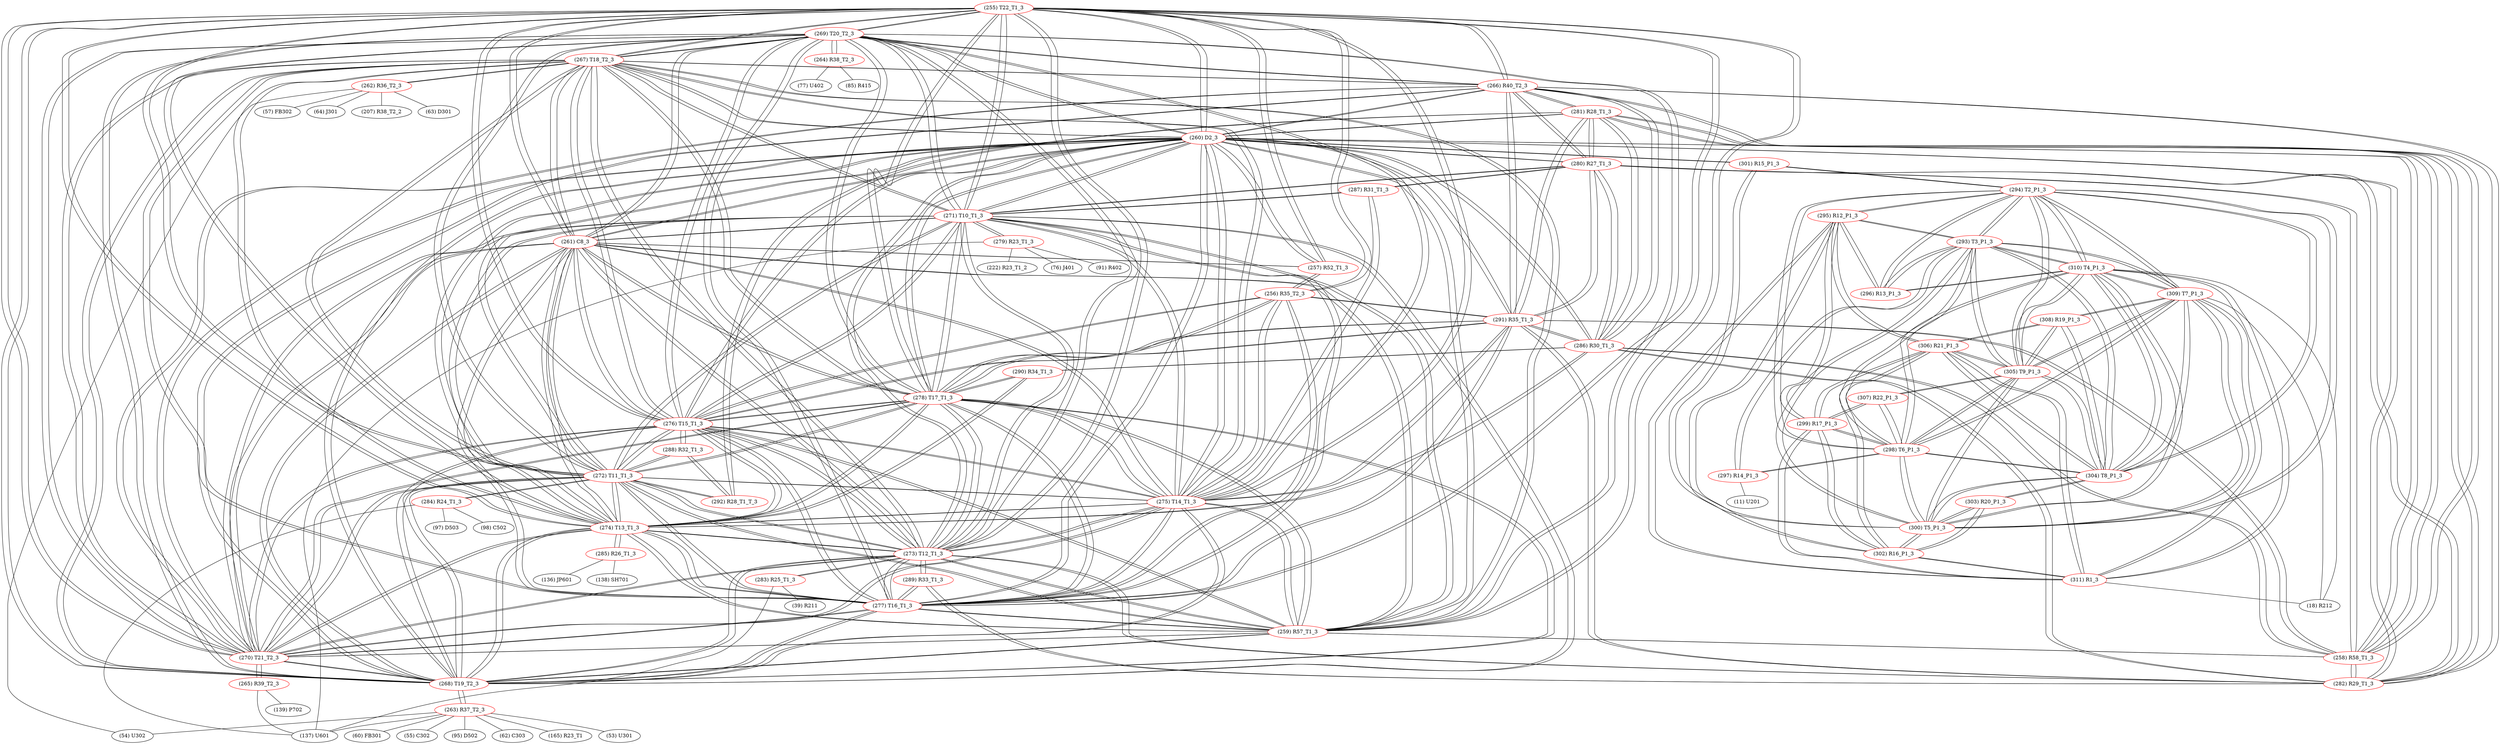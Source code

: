 graph {
	255 [label="(255) T22_T1_3" color=red]
	269 [label="(269) T20_T2_3"]
	267 [label="(267) T18_T2_3"]
	268 [label="(268) T19_T2_3"]
	270 [label="(270) T21_T2_3"]
	259 [label="(259) R57_T1_3"]
	260 [label="(260) D2_3"]
	272 [label="(272) T11_T1_3"]
	277 [label="(277) T16_T1_3"]
	278 [label="(278) T17_T1_3"]
	271 [label="(271) T10_T1_3"]
	273 [label="(273) T12_T1_3"]
	274 [label="(274) T13_T1_3"]
	275 [label="(275) T14_T1_3"]
	276 [label="(276) T15_T1_3"]
	261 [label="(261) C8_3"]
	266 [label="(266) R40_T2_3"]
	257 [label="(257) R52_T1_3"]
	256 [label="(256) R35_T2_3"]
	256 [label="(256) R35_T2_3" color=red]
	277 [label="(277) T16_T1_3"]
	276 [label="(276) T15_T1_3"]
	291 [label="(291) R35_T1_3"]
	275 [label="(275) T14_T1_3"]
	278 [label="(278) T17_T1_3"]
	257 [label="(257) R52_T1_3"]
	255 [label="(255) T22_T1_3"]
	257 [label="(257) R52_T1_3" color=red]
	260 [label="(260) D2_3"]
	261 [label="(261) C8_3"]
	256 [label="(256) R35_T2_3"]
	255 [label="(255) T22_T1_3"]
	258 [label="(258) R58_T1_3" color=red]
	259 [label="(259) R57_T1_3"]
	260 [label="(260) D2_3"]
	282 [label="(282) R29_T1_3"]
	291 [label="(291) R35_T1_3"]
	266 [label="(266) R40_T2_3"]
	286 [label="(286) R30_T1_3"]
	280 [label="(280) R27_T1_3"]
	281 [label="(281) R28_T1_3"]
	259 [label="(259) R57_T1_3" color=red]
	269 [label="(269) T20_T2_3"]
	267 [label="(267) T18_T2_3"]
	268 [label="(268) T19_T2_3"]
	270 [label="(270) T21_T2_3"]
	255 [label="(255) T22_T1_3"]
	260 [label="(260) D2_3"]
	272 [label="(272) T11_T1_3"]
	277 [label="(277) T16_T1_3"]
	278 [label="(278) T17_T1_3"]
	271 [label="(271) T10_T1_3"]
	273 [label="(273) T12_T1_3"]
	274 [label="(274) T13_T1_3"]
	275 [label="(275) T14_T1_3"]
	276 [label="(276) T15_T1_3"]
	261 [label="(261) C8_3"]
	258 [label="(258) R58_T1_3"]
	260 [label="(260) D2_3" color=red]
	269 [label="(269) T20_T2_3"]
	267 [label="(267) T18_T2_3"]
	268 [label="(268) T19_T2_3"]
	270 [label="(270) T21_T2_3"]
	259 [label="(259) R57_T1_3"]
	255 [label="(255) T22_T1_3"]
	272 [label="(272) T11_T1_3"]
	277 [label="(277) T16_T1_3"]
	278 [label="(278) T17_T1_3"]
	271 [label="(271) T10_T1_3"]
	273 [label="(273) T12_T1_3"]
	274 [label="(274) T13_T1_3"]
	275 [label="(275) T14_T1_3"]
	276 [label="(276) T15_T1_3"]
	261 [label="(261) C8_3"]
	257 [label="(257) R52_T1_3"]
	258 [label="(258) R58_T1_3"]
	282 [label="(282) R29_T1_3"]
	291 [label="(291) R35_T1_3"]
	266 [label="(266) R40_T2_3"]
	286 [label="(286) R30_T1_3"]
	280 [label="(280) R27_T1_3"]
	281 [label="(281) R28_T1_3"]
	301 [label="(301) R15_P1_3"]
	261 [label="(261) C8_3" color=red]
	269 [label="(269) T20_T2_3"]
	267 [label="(267) T18_T2_3"]
	268 [label="(268) T19_T2_3"]
	270 [label="(270) T21_T2_3"]
	259 [label="(259) R57_T1_3"]
	255 [label="(255) T22_T1_3"]
	260 [label="(260) D2_3"]
	272 [label="(272) T11_T1_3"]
	277 [label="(277) T16_T1_3"]
	278 [label="(278) T17_T1_3"]
	271 [label="(271) T10_T1_3"]
	273 [label="(273) T12_T1_3"]
	274 [label="(274) T13_T1_3"]
	275 [label="(275) T14_T1_3"]
	276 [label="(276) T15_T1_3"]
	257 [label="(257) R52_T1_3"]
	262 [label="(262) R36_T2_3" color=red]
	63 [label="(63) D301"]
	54 [label="(54) U302"]
	57 [label="(57) FB302"]
	64 [label="(64) J301"]
	207 [label="(207) R38_T2_2"]
	267 [label="(267) T18_T2_3"]
	263 [label="(263) R37_T2_3" color=red]
	53 [label="(53) U301"]
	60 [label="(60) FB301"]
	55 [label="(55) C302"]
	54 [label="(54) U302"]
	95 [label="(95) D502"]
	62 [label="(62) C303"]
	137 [label="(137) U601"]
	165 [label="(165) R23_T1"]
	268 [label="(268) T19_T2_3"]
	264 [label="(264) R38_T2_3" color=red]
	85 [label="(85) R415"]
	77 [label="(77) U402"]
	269 [label="(269) T20_T2_3"]
	265 [label="(265) R39_T2_3" color=red]
	137 [label="(137) U601"]
	139 [label="(139) P702"]
	270 [label="(270) T21_T2_3"]
	266 [label="(266) R40_T2_3" color=red]
	282 [label="(282) R29_T1_3"]
	291 [label="(291) R35_T1_3"]
	286 [label="(286) R30_T1_3"]
	260 [label="(260) D2_3"]
	258 [label="(258) R58_T1_3"]
	280 [label="(280) R27_T1_3"]
	281 [label="(281) R28_T1_3"]
	255 [label="(255) T22_T1_3"]
	268 [label="(268) T19_T2_3"]
	267 [label="(267) T18_T2_3"]
	270 [label="(270) T21_T2_3"]
	269 [label="(269) T20_T2_3"]
	267 [label="(267) T18_T2_3" color=red]
	269 [label="(269) T20_T2_3"]
	268 [label="(268) T19_T2_3"]
	270 [label="(270) T21_T2_3"]
	259 [label="(259) R57_T1_3"]
	255 [label="(255) T22_T1_3"]
	260 [label="(260) D2_3"]
	272 [label="(272) T11_T1_3"]
	277 [label="(277) T16_T1_3"]
	278 [label="(278) T17_T1_3"]
	271 [label="(271) T10_T1_3"]
	273 [label="(273) T12_T1_3"]
	274 [label="(274) T13_T1_3"]
	275 [label="(275) T14_T1_3"]
	276 [label="(276) T15_T1_3"]
	261 [label="(261) C8_3"]
	266 [label="(266) R40_T2_3"]
	262 [label="(262) R36_T2_3"]
	268 [label="(268) T19_T2_3" color=red]
	269 [label="(269) T20_T2_3"]
	267 [label="(267) T18_T2_3"]
	270 [label="(270) T21_T2_3"]
	259 [label="(259) R57_T1_3"]
	255 [label="(255) T22_T1_3"]
	260 [label="(260) D2_3"]
	272 [label="(272) T11_T1_3"]
	277 [label="(277) T16_T1_3"]
	278 [label="(278) T17_T1_3"]
	271 [label="(271) T10_T1_3"]
	273 [label="(273) T12_T1_3"]
	274 [label="(274) T13_T1_3"]
	275 [label="(275) T14_T1_3"]
	276 [label="(276) T15_T1_3"]
	261 [label="(261) C8_3"]
	266 [label="(266) R40_T2_3"]
	263 [label="(263) R37_T2_3"]
	269 [label="(269) T20_T2_3" color=red]
	267 [label="(267) T18_T2_3"]
	268 [label="(268) T19_T2_3"]
	270 [label="(270) T21_T2_3"]
	259 [label="(259) R57_T1_3"]
	255 [label="(255) T22_T1_3"]
	260 [label="(260) D2_3"]
	272 [label="(272) T11_T1_3"]
	277 [label="(277) T16_T1_3"]
	278 [label="(278) T17_T1_3"]
	271 [label="(271) T10_T1_3"]
	273 [label="(273) T12_T1_3"]
	274 [label="(274) T13_T1_3"]
	275 [label="(275) T14_T1_3"]
	276 [label="(276) T15_T1_3"]
	261 [label="(261) C8_3"]
	266 [label="(266) R40_T2_3"]
	264 [label="(264) R38_T2_3"]
	270 [label="(270) T21_T2_3" color=red]
	269 [label="(269) T20_T2_3"]
	267 [label="(267) T18_T2_3"]
	268 [label="(268) T19_T2_3"]
	259 [label="(259) R57_T1_3"]
	255 [label="(255) T22_T1_3"]
	260 [label="(260) D2_3"]
	272 [label="(272) T11_T1_3"]
	277 [label="(277) T16_T1_3"]
	278 [label="(278) T17_T1_3"]
	271 [label="(271) T10_T1_3"]
	273 [label="(273) T12_T1_3"]
	274 [label="(274) T13_T1_3"]
	275 [label="(275) T14_T1_3"]
	276 [label="(276) T15_T1_3"]
	261 [label="(261) C8_3"]
	266 [label="(266) R40_T2_3"]
	265 [label="(265) R39_T2_3"]
	271 [label="(271) T10_T1_3" color=red]
	269 [label="(269) T20_T2_3"]
	267 [label="(267) T18_T2_3"]
	268 [label="(268) T19_T2_3"]
	270 [label="(270) T21_T2_3"]
	259 [label="(259) R57_T1_3"]
	255 [label="(255) T22_T1_3"]
	260 [label="(260) D2_3"]
	272 [label="(272) T11_T1_3"]
	277 [label="(277) T16_T1_3"]
	278 [label="(278) T17_T1_3"]
	273 [label="(273) T12_T1_3"]
	274 [label="(274) T13_T1_3"]
	275 [label="(275) T14_T1_3"]
	276 [label="(276) T15_T1_3"]
	261 [label="(261) C8_3"]
	279 [label="(279) R23_T1_3"]
	287 [label="(287) R31_T1_3"]
	280 [label="(280) R27_T1_3"]
	272 [label="(272) T11_T1_3" color=red]
	269 [label="(269) T20_T2_3"]
	267 [label="(267) T18_T2_3"]
	268 [label="(268) T19_T2_3"]
	270 [label="(270) T21_T2_3"]
	259 [label="(259) R57_T1_3"]
	255 [label="(255) T22_T1_3"]
	260 [label="(260) D2_3"]
	277 [label="(277) T16_T1_3"]
	278 [label="(278) T17_T1_3"]
	271 [label="(271) T10_T1_3"]
	273 [label="(273) T12_T1_3"]
	274 [label="(274) T13_T1_3"]
	275 [label="(275) T14_T1_3"]
	276 [label="(276) T15_T1_3"]
	261 [label="(261) C8_3"]
	284 [label="(284) R24_T1_3"]
	288 [label="(288) R32_T1_3"]
	292 [label="(292) R28_T1_T_3"]
	273 [label="(273) T12_T1_3" color=red]
	269 [label="(269) T20_T2_3"]
	267 [label="(267) T18_T2_3"]
	268 [label="(268) T19_T2_3"]
	270 [label="(270) T21_T2_3"]
	259 [label="(259) R57_T1_3"]
	255 [label="(255) T22_T1_3"]
	260 [label="(260) D2_3"]
	272 [label="(272) T11_T1_3"]
	277 [label="(277) T16_T1_3"]
	278 [label="(278) T17_T1_3"]
	271 [label="(271) T10_T1_3"]
	274 [label="(274) T13_T1_3"]
	275 [label="(275) T14_T1_3"]
	276 [label="(276) T15_T1_3"]
	261 [label="(261) C8_3"]
	289 [label="(289) R33_T1_3"]
	282 [label="(282) R29_T1_3"]
	283 [label="(283) R25_T1_3"]
	274 [label="(274) T13_T1_3" color=red]
	269 [label="(269) T20_T2_3"]
	267 [label="(267) T18_T2_3"]
	268 [label="(268) T19_T2_3"]
	270 [label="(270) T21_T2_3"]
	259 [label="(259) R57_T1_3"]
	255 [label="(255) T22_T1_3"]
	260 [label="(260) D2_3"]
	272 [label="(272) T11_T1_3"]
	277 [label="(277) T16_T1_3"]
	278 [label="(278) T17_T1_3"]
	271 [label="(271) T10_T1_3"]
	273 [label="(273) T12_T1_3"]
	275 [label="(275) T14_T1_3"]
	276 [label="(276) T15_T1_3"]
	261 [label="(261) C8_3"]
	286 [label="(286) R30_T1_3"]
	290 [label="(290) R34_T1_3"]
	285 [label="(285) R26_T1_3"]
	275 [label="(275) T14_T1_3" color=red]
	269 [label="(269) T20_T2_3"]
	267 [label="(267) T18_T2_3"]
	268 [label="(268) T19_T2_3"]
	270 [label="(270) T21_T2_3"]
	259 [label="(259) R57_T1_3"]
	255 [label="(255) T22_T1_3"]
	260 [label="(260) D2_3"]
	272 [label="(272) T11_T1_3"]
	277 [label="(277) T16_T1_3"]
	278 [label="(278) T17_T1_3"]
	271 [label="(271) T10_T1_3"]
	273 [label="(273) T12_T1_3"]
	274 [label="(274) T13_T1_3"]
	276 [label="(276) T15_T1_3"]
	261 [label="(261) C8_3"]
	291 [label="(291) R35_T1_3"]
	256 [label="(256) R35_T2_3"]
	287 [label="(287) R31_T1_3"]
	276 [label="(276) T15_T1_3" color=red]
	269 [label="(269) T20_T2_3"]
	267 [label="(267) T18_T2_3"]
	268 [label="(268) T19_T2_3"]
	270 [label="(270) T21_T2_3"]
	259 [label="(259) R57_T1_3"]
	255 [label="(255) T22_T1_3"]
	260 [label="(260) D2_3"]
	272 [label="(272) T11_T1_3"]
	277 [label="(277) T16_T1_3"]
	278 [label="(278) T17_T1_3"]
	271 [label="(271) T10_T1_3"]
	273 [label="(273) T12_T1_3"]
	274 [label="(274) T13_T1_3"]
	275 [label="(275) T14_T1_3"]
	261 [label="(261) C8_3"]
	291 [label="(291) R35_T1_3"]
	256 [label="(256) R35_T2_3"]
	288 [label="(288) R32_T1_3"]
	277 [label="(277) T16_T1_3" color=red]
	269 [label="(269) T20_T2_3"]
	267 [label="(267) T18_T2_3"]
	268 [label="(268) T19_T2_3"]
	270 [label="(270) T21_T2_3"]
	259 [label="(259) R57_T1_3"]
	255 [label="(255) T22_T1_3"]
	260 [label="(260) D2_3"]
	272 [label="(272) T11_T1_3"]
	278 [label="(278) T17_T1_3"]
	271 [label="(271) T10_T1_3"]
	273 [label="(273) T12_T1_3"]
	274 [label="(274) T13_T1_3"]
	275 [label="(275) T14_T1_3"]
	276 [label="(276) T15_T1_3"]
	261 [label="(261) C8_3"]
	291 [label="(291) R35_T1_3"]
	256 [label="(256) R35_T2_3"]
	289 [label="(289) R33_T1_3"]
	278 [label="(278) T17_T1_3" color=red]
	269 [label="(269) T20_T2_3"]
	267 [label="(267) T18_T2_3"]
	268 [label="(268) T19_T2_3"]
	270 [label="(270) T21_T2_3"]
	259 [label="(259) R57_T1_3"]
	255 [label="(255) T22_T1_3"]
	260 [label="(260) D2_3"]
	272 [label="(272) T11_T1_3"]
	277 [label="(277) T16_T1_3"]
	271 [label="(271) T10_T1_3"]
	273 [label="(273) T12_T1_3"]
	274 [label="(274) T13_T1_3"]
	275 [label="(275) T14_T1_3"]
	276 [label="(276) T15_T1_3"]
	261 [label="(261) C8_3"]
	291 [label="(291) R35_T1_3"]
	256 [label="(256) R35_T2_3"]
	290 [label="(290) R34_T1_3"]
	279 [label="(279) R23_T1_3" color=red]
	76 [label="(76) J401"]
	137 [label="(137) U601"]
	91 [label="(91) R402"]
	222 [label="(222) R23_T1_2"]
	271 [label="(271) T10_T1_3"]
	280 [label="(280) R27_T1_3" color=red]
	282 [label="(282) R29_T1_3"]
	291 [label="(291) R35_T1_3"]
	266 [label="(266) R40_T2_3"]
	286 [label="(286) R30_T1_3"]
	260 [label="(260) D2_3"]
	258 [label="(258) R58_T1_3"]
	281 [label="(281) R28_T1_3"]
	271 [label="(271) T10_T1_3"]
	287 [label="(287) R31_T1_3"]
	281 [label="(281) R28_T1_3" color=red]
	282 [label="(282) R29_T1_3"]
	291 [label="(291) R35_T1_3"]
	266 [label="(266) R40_T2_3"]
	286 [label="(286) R30_T1_3"]
	260 [label="(260) D2_3"]
	258 [label="(258) R58_T1_3"]
	280 [label="(280) R27_T1_3"]
	292 [label="(292) R28_T1_T_3"]
	282 [label="(282) R29_T1_3" color=red]
	291 [label="(291) R35_T1_3"]
	266 [label="(266) R40_T2_3"]
	286 [label="(286) R30_T1_3"]
	260 [label="(260) D2_3"]
	258 [label="(258) R58_T1_3"]
	280 [label="(280) R27_T1_3"]
	281 [label="(281) R28_T1_3"]
	289 [label="(289) R33_T1_3"]
	273 [label="(273) T12_T1_3"]
	283 [label="(283) R25_T1_3" color=red]
	39 [label="(39) R211"]
	137 [label="(137) U601"]
	273 [label="(273) T12_T1_3"]
	284 [label="(284) R24_T1_3" color=red]
	97 [label="(97) D503"]
	98 [label="(98) C502"]
	137 [label="(137) U601"]
	272 [label="(272) T11_T1_3"]
	285 [label="(285) R26_T1_3" color=red]
	138 [label="(138) SH701"]
	136 [label="(136) JP601"]
	274 [label="(274) T13_T1_3"]
	286 [label="(286) R30_T1_3" color=red]
	282 [label="(282) R29_T1_3"]
	291 [label="(291) R35_T1_3"]
	266 [label="(266) R40_T2_3"]
	260 [label="(260) D2_3"]
	258 [label="(258) R58_T1_3"]
	280 [label="(280) R27_T1_3"]
	281 [label="(281) R28_T1_3"]
	290 [label="(290) R34_T1_3"]
	274 [label="(274) T13_T1_3"]
	287 [label="(287) R31_T1_3" color=red]
	271 [label="(271) T10_T1_3"]
	280 [label="(280) R27_T1_3"]
	275 [label="(275) T14_T1_3"]
	288 [label="(288) R32_T1_3" color=red]
	276 [label="(276) T15_T1_3"]
	292 [label="(292) R28_T1_T_3"]
	272 [label="(272) T11_T1_3"]
	289 [label="(289) R33_T1_3" color=red]
	277 [label="(277) T16_T1_3"]
	282 [label="(282) R29_T1_3"]
	273 [label="(273) T12_T1_3"]
	290 [label="(290) R34_T1_3" color=red]
	278 [label="(278) T17_T1_3"]
	286 [label="(286) R30_T1_3"]
	274 [label="(274) T13_T1_3"]
	291 [label="(291) R35_T1_3" color=red]
	282 [label="(282) R29_T1_3"]
	266 [label="(266) R40_T2_3"]
	286 [label="(286) R30_T1_3"]
	260 [label="(260) D2_3"]
	258 [label="(258) R58_T1_3"]
	280 [label="(280) R27_T1_3"]
	281 [label="(281) R28_T1_3"]
	277 [label="(277) T16_T1_3"]
	276 [label="(276) T15_T1_3"]
	275 [label="(275) T14_T1_3"]
	278 [label="(278) T17_T1_3"]
	256 [label="(256) R35_T2_3"]
	292 [label="(292) R28_T1_T_3" color=red]
	288 [label="(288) R32_T1_3"]
	272 [label="(272) T11_T1_3"]
	281 [label="(281) R28_T1_3"]
	293 [label="(293) T3_P1_3" color=red]
	310 [label="(310) T4_P1_3"]
	309 [label="(309) T7_P1_3"]
	300 [label="(300) T5_P1_3"]
	305 [label="(305) T9_P1_3"]
	304 [label="(304) T8_P1_3"]
	298 [label="(298) T6_P1_3"]
	294 [label="(294) T2_P1_3"]
	297 [label="(297) R14_P1_3"]
	296 [label="(296) R13_P1_3"]
	295 [label="(295) R12_P1_3"]
	294 [label="(294) T2_P1_3" color=red]
	293 [label="(293) T3_P1_3"]
	310 [label="(310) T4_P1_3"]
	309 [label="(309) T7_P1_3"]
	300 [label="(300) T5_P1_3"]
	305 [label="(305) T9_P1_3"]
	304 [label="(304) T8_P1_3"]
	298 [label="(298) T6_P1_3"]
	296 [label="(296) R13_P1_3"]
	295 [label="(295) R12_P1_3"]
	301 [label="(301) R15_P1_3"]
	295 [label="(295) R12_P1_3" color=red]
	306 [label="(306) R21_P1_3"]
	302 [label="(302) R16_P1_3"]
	299 [label="(299) R17_P1_3"]
	311 [label="(311) R1_3"]
	296 [label="(296) R13_P1_3"]
	293 [label="(293) T3_P1_3"]
	294 [label="(294) T2_P1_3"]
	296 [label="(296) R13_P1_3" color=red]
	310 [label="(310) T4_P1_3"]
	293 [label="(293) T3_P1_3"]
	295 [label="(295) R12_P1_3"]
	294 [label="(294) T2_P1_3"]
	297 [label="(297) R14_P1_3" color=red]
	11 [label="(11) U201"]
	293 [label="(293) T3_P1_3"]
	298 [label="(298) T6_P1_3"]
	298 [label="(298) T6_P1_3" color=red]
	293 [label="(293) T3_P1_3"]
	310 [label="(310) T4_P1_3"]
	309 [label="(309) T7_P1_3"]
	300 [label="(300) T5_P1_3"]
	305 [label="(305) T9_P1_3"]
	304 [label="(304) T8_P1_3"]
	294 [label="(294) T2_P1_3"]
	297 [label="(297) R14_P1_3"]
	307 [label="(307) R22_P1_3"]
	299 [label="(299) R17_P1_3"]
	299 [label="(299) R17_P1_3" color=red]
	306 [label="(306) R21_P1_3"]
	302 [label="(302) R16_P1_3"]
	295 [label="(295) R12_P1_3"]
	311 [label="(311) R1_3"]
	307 [label="(307) R22_P1_3"]
	298 [label="(298) T6_P1_3"]
	300 [label="(300) T5_P1_3" color=red]
	293 [label="(293) T3_P1_3"]
	310 [label="(310) T4_P1_3"]
	309 [label="(309) T7_P1_3"]
	305 [label="(305) T9_P1_3"]
	304 [label="(304) T8_P1_3"]
	298 [label="(298) T6_P1_3"]
	294 [label="(294) T2_P1_3"]
	301 [label="(301) R15_P1_3"]
	302 [label="(302) R16_P1_3"]
	303 [label="(303) R20_P1_3"]
	301 [label="(301) R15_P1_3" color=red]
	260 [label="(260) D2_3"]
	294 [label="(294) T2_P1_3"]
	300 [label="(300) T5_P1_3"]
	302 [label="(302) R16_P1_3" color=red]
	306 [label="(306) R21_P1_3"]
	295 [label="(295) R12_P1_3"]
	299 [label="(299) R17_P1_3"]
	311 [label="(311) R1_3"]
	300 [label="(300) T5_P1_3"]
	303 [label="(303) R20_P1_3"]
	303 [label="(303) R20_P1_3" color=red]
	304 [label="(304) T8_P1_3"]
	302 [label="(302) R16_P1_3"]
	300 [label="(300) T5_P1_3"]
	304 [label="(304) T8_P1_3" color=red]
	293 [label="(293) T3_P1_3"]
	310 [label="(310) T4_P1_3"]
	309 [label="(309) T7_P1_3"]
	300 [label="(300) T5_P1_3"]
	305 [label="(305) T9_P1_3"]
	298 [label="(298) T6_P1_3"]
	294 [label="(294) T2_P1_3"]
	306 [label="(306) R21_P1_3"]
	308 [label="(308) R19_P1_3"]
	303 [label="(303) R20_P1_3"]
	305 [label="(305) T9_P1_3" color=red]
	307 [label="(307) R22_P1_3"]
	293 [label="(293) T3_P1_3"]
	310 [label="(310) T4_P1_3"]
	309 [label="(309) T7_P1_3"]
	300 [label="(300) T5_P1_3"]
	304 [label="(304) T8_P1_3"]
	298 [label="(298) T6_P1_3"]
	294 [label="(294) T2_P1_3"]
	306 [label="(306) R21_P1_3"]
	308 [label="(308) R19_P1_3"]
	306 [label="(306) R21_P1_3" color=red]
	302 [label="(302) R16_P1_3"]
	295 [label="(295) R12_P1_3"]
	299 [label="(299) R17_P1_3"]
	311 [label="(311) R1_3"]
	305 [label="(305) T9_P1_3"]
	304 [label="(304) T8_P1_3"]
	308 [label="(308) R19_P1_3"]
	307 [label="(307) R22_P1_3" color=red]
	305 [label="(305) T9_P1_3"]
	298 [label="(298) T6_P1_3"]
	299 [label="(299) R17_P1_3"]
	308 [label="(308) R19_P1_3" color=red]
	305 [label="(305) T9_P1_3"]
	306 [label="(306) R21_P1_3"]
	304 [label="(304) T8_P1_3"]
	309 [label="(309) T7_P1_3"]
	309 [label="(309) T7_P1_3" color=red]
	293 [label="(293) T3_P1_3"]
	310 [label="(310) T4_P1_3"]
	300 [label="(300) T5_P1_3"]
	305 [label="(305) T9_P1_3"]
	304 [label="(304) T8_P1_3"]
	298 [label="(298) T6_P1_3"]
	294 [label="(294) T2_P1_3"]
	311 [label="(311) R1_3"]
	18 [label="(18) R212"]
	308 [label="(308) R19_P1_3"]
	310 [label="(310) T4_P1_3" color=red]
	293 [label="(293) T3_P1_3"]
	309 [label="(309) T7_P1_3"]
	300 [label="(300) T5_P1_3"]
	305 [label="(305) T9_P1_3"]
	304 [label="(304) T8_P1_3"]
	298 [label="(298) T6_P1_3"]
	294 [label="(294) T2_P1_3"]
	296 [label="(296) R13_P1_3"]
	311 [label="(311) R1_3"]
	18 [label="(18) R212"]
	311 [label="(311) R1_3" color=red]
	310 [label="(310) T4_P1_3"]
	309 [label="(309) T7_P1_3"]
	18 [label="(18) R212"]
	306 [label="(306) R21_P1_3"]
	302 [label="(302) R16_P1_3"]
	295 [label="(295) R12_P1_3"]
	299 [label="(299) R17_P1_3"]
	255 -- 269
	255 -- 267
	255 -- 268
	255 -- 270
	255 -- 259
	255 -- 260
	255 -- 272
	255 -- 277
	255 -- 278
	255 -- 271
	255 -- 273
	255 -- 274
	255 -- 275
	255 -- 276
	255 -- 261
	255 -- 266
	255 -- 257
	255 -- 256
	256 -- 277
	256 -- 276
	256 -- 291
	256 -- 275
	256 -- 278
	256 -- 257
	256 -- 255
	257 -- 260
	257 -- 261
	257 -- 256
	257 -- 255
	258 -- 259
	258 -- 260
	258 -- 282
	258 -- 291
	258 -- 266
	258 -- 286
	258 -- 280
	258 -- 281
	259 -- 269
	259 -- 267
	259 -- 268
	259 -- 270
	259 -- 255
	259 -- 260
	259 -- 272
	259 -- 277
	259 -- 278
	259 -- 271
	259 -- 273
	259 -- 274
	259 -- 275
	259 -- 276
	259 -- 261
	259 -- 258
	260 -- 269
	260 -- 267
	260 -- 268
	260 -- 270
	260 -- 259
	260 -- 255
	260 -- 272
	260 -- 277
	260 -- 278
	260 -- 271
	260 -- 273
	260 -- 274
	260 -- 275
	260 -- 276
	260 -- 261
	260 -- 257
	260 -- 258
	260 -- 282
	260 -- 291
	260 -- 266
	260 -- 286
	260 -- 280
	260 -- 281
	260 -- 301
	261 -- 269
	261 -- 267
	261 -- 268
	261 -- 270
	261 -- 259
	261 -- 255
	261 -- 260
	261 -- 272
	261 -- 277
	261 -- 278
	261 -- 271
	261 -- 273
	261 -- 274
	261 -- 275
	261 -- 276
	261 -- 257
	262 -- 63
	262 -- 54
	262 -- 57
	262 -- 64
	262 -- 207
	262 -- 267
	263 -- 53
	263 -- 60
	263 -- 55
	263 -- 54
	263 -- 95
	263 -- 62
	263 -- 137
	263 -- 165
	263 -- 268
	264 -- 85
	264 -- 77
	264 -- 269
	265 -- 137
	265 -- 139
	265 -- 270
	266 -- 282
	266 -- 291
	266 -- 286
	266 -- 260
	266 -- 258
	266 -- 280
	266 -- 281
	266 -- 255
	266 -- 268
	266 -- 267
	266 -- 270
	266 -- 269
	267 -- 269
	267 -- 268
	267 -- 270
	267 -- 259
	267 -- 255
	267 -- 260
	267 -- 272
	267 -- 277
	267 -- 278
	267 -- 271
	267 -- 273
	267 -- 274
	267 -- 275
	267 -- 276
	267 -- 261
	267 -- 266
	267 -- 262
	268 -- 269
	268 -- 267
	268 -- 270
	268 -- 259
	268 -- 255
	268 -- 260
	268 -- 272
	268 -- 277
	268 -- 278
	268 -- 271
	268 -- 273
	268 -- 274
	268 -- 275
	268 -- 276
	268 -- 261
	268 -- 266
	268 -- 263
	269 -- 267
	269 -- 268
	269 -- 270
	269 -- 259
	269 -- 255
	269 -- 260
	269 -- 272
	269 -- 277
	269 -- 278
	269 -- 271
	269 -- 273
	269 -- 274
	269 -- 275
	269 -- 276
	269 -- 261
	269 -- 266
	269 -- 264
	270 -- 269
	270 -- 267
	270 -- 268
	270 -- 259
	270 -- 255
	270 -- 260
	270 -- 272
	270 -- 277
	270 -- 278
	270 -- 271
	270 -- 273
	270 -- 274
	270 -- 275
	270 -- 276
	270 -- 261
	270 -- 266
	270 -- 265
	271 -- 269
	271 -- 267
	271 -- 268
	271 -- 270
	271 -- 259
	271 -- 255
	271 -- 260
	271 -- 272
	271 -- 277
	271 -- 278
	271 -- 273
	271 -- 274
	271 -- 275
	271 -- 276
	271 -- 261
	271 -- 279
	271 -- 287
	271 -- 280
	272 -- 269
	272 -- 267
	272 -- 268
	272 -- 270
	272 -- 259
	272 -- 255
	272 -- 260
	272 -- 277
	272 -- 278
	272 -- 271
	272 -- 273
	272 -- 274
	272 -- 275
	272 -- 276
	272 -- 261
	272 -- 284
	272 -- 288
	272 -- 292
	273 -- 269
	273 -- 267
	273 -- 268
	273 -- 270
	273 -- 259
	273 -- 255
	273 -- 260
	273 -- 272
	273 -- 277
	273 -- 278
	273 -- 271
	273 -- 274
	273 -- 275
	273 -- 276
	273 -- 261
	273 -- 289
	273 -- 282
	273 -- 283
	274 -- 269
	274 -- 267
	274 -- 268
	274 -- 270
	274 -- 259
	274 -- 255
	274 -- 260
	274 -- 272
	274 -- 277
	274 -- 278
	274 -- 271
	274 -- 273
	274 -- 275
	274 -- 276
	274 -- 261
	274 -- 286
	274 -- 290
	274 -- 285
	275 -- 269
	275 -- 267
	275 -- 268
	275 -- 270
	275 -- 259
	275 -- 255
	275 -- 260
	275 -- 272
	275 -- 277
	275 -- 278
	275 -- 271
	275 -- 273
	275 -- 274
	275 -- 276
	275 -- 261
	275 -- 291
	275 -- 256
	275 -- 287
	276 -- 269
	276 -- 267
	276 -- 268
	276 -- 270
	276 -- 259
	276 -- 255
	276 -- 260
	276 -- 272
	276 -- 277
	276 -- 278
	276 -- 271
	276 -- 273
	276 -- 274
	276 -- 275
	276 -- 261
	276 -- 291
	276 -- 256
	276 -- 288
	277 -- 269
	277 -- 267
	277 -- 268
	277 -- 270
	277 -- 259
	277 -- 255
	277 -- 260
	277 -- 272
	277 -- 278
	277 -- 271
	277 -- 273
	277 -- 274
	277 -- 275
	277 -- 276
	277 -- 261
	277 -- 291
	277 -- 256
	277 -- 289
	278 -- 269
	278 -- 267
	278 -- 268
	278 -- 270
	278 -- 259
	278 -- 255
	278 -- 260
	278 -- 272
	278 -- 277
	278 -- 271
	278 -- 273
	278 -- 274
	278 -- 275
	278 -- 276
	278 -- 261
	278 -- 291
	278 -- 256
	278 -- 290
	279 -- 76
	279 -- 137
	279 -- 91
	279 -- 222
	279 -- 271
	280 -- 282
	280 -- 291
	280 -- 266
	280 -- 286
	280 -- 260
	280 -- 258
	280 -- 281
	280 -- 271
	280 -- 287
	281 -- 282
	281 -- 291
	281 -- 266
	281 -- 286
	281 -- 260
	281 -- 258
	281 -- 280
	281 -- 292
	282 -- 291
	282 -- 266
	282 -- 286
	282 -- 260
	282 -- 258
	282 -- 280
	282 -- 281
	282 -- 289
	282 -- 273
	283 -- 39
	283 -- 137
	283 -- 273
	284 -- 97
	284 -- 98
	284 -- 137
	284 -- 272
	285 -- 138
	285 -- 136
	285 -- 274
	286 -- 282
	286 -- 291
	286 -- 266
	286 -- 260
	286 -- 258
	286 -- 280
	286 -- 281
	286 -- 290
	286 -- 274
	287 -- 271
	287 -- 280
	287 -- 275
	288 -- 276
	288 -- 292
	288 -- 272
	289 -- 277
	289 -- 282
	289 -- 273
	290 -- 278
	290 -- 286
	290 -- 274
	291 -- 282
	291 -- 266
	291 -- 286
	291 -- 260
	291 -- 258
	291 -- 280
	291 -- 281
	291 -- 277
	291 -- 276
	291 -- 275
	291 -- 278
	291 -- 256
	292 -- 288
	292 -- 272
	292 -- 281
	293 -- 310
	293 -- 309
	293 -- 300
	293 -- 305
	293 -- 304
	293 -- 298
	293 -- 294
	293 -- 297
	293 -- 296
	293 -- 295
	294 -- 293
	294 -- 310
	294 -- 309
	294 -- 300
	294 -- 305
	294 -- 304
	294 -- 298
	294 -- 296
	294 -- 295
	294 -- 301
	295 -- 306
	295 -- 302
	295 -- 299
	295 -- 311
	295 -- 296
	295 -- 293
	295 -- 294
	296 -- 310
	296 -- 293
	296 -- 295
	296 -- 294
	297 -- 11
	297 -- 293
	297 -- 298
	298 -- 293
	298 -- 310
	298 -- 309
	298 -- 300
	298 -- 305
	298 -- 304
	298 -- 294
	298 -- 297
	298 -- 307
	298 -- 299
	299 -- 306
	299 -- 302
	299 -- 295
	299 -- 311
	299 -- 307
	299 -- 298
	300 -- 293
	300 -- 310
	300 -- 309
	300 -- 305
	300 -- 304
	300 -- 298
	300 -- 294
	300 -- 301
	300 -- 302
	300 -- 303
	301 -- 260
	301 -- 294
	301 -- 300
	302 -- 306
	302 -- 295
	302 -- 299
	302 -- 311
	302 -- 300
	302 -- 303
	303 -- 304
	303 -- 302
	303 -- 300
	304 -- 293
	304 -- 310
	304 -- 309
	304 -- 300
	304 -- 305
	304 -- 298
	304 -- 294
	304 -- 306
	304 -- 308
	304 -- 303
	305 -- 307
	305 -- 293
	305 -- 310
	305 -- 309
	305 -- 300
	305 -- 304
	305 -- 298
	305 -- 294
	305 -- 306
	305 -- 308
	306 -- 302
	306 -- 295
	306 -- 299
	306 -- 311
	306 -- 305
	306 -- 304
	306 -- 308
	307 -- 305
	307 -- 298
	307 -- 299
	308 -- 305
	308 -- 306
	308 -- 304
	308 -- 309
	309 -- 293
	309 -- 310
	309 -- 300
	309 -- 305
	309 -- 304
	309 -- 298
	309 -- 294
	309 -- 311
	309 -- 18
	309 -- 308
	310 -- 293
	310 -- 309
	310 -- 300
	310 -- 305
	310 -- 304
	310 -- 298
	310 -- 294
	310 -- 296
	310 -- 311
	310 -- 18
	311 -- 310
	311 -- 309
	311 -- 18
	311 -- 306
	311 -- 302
	311 -- 295
	311 -- 299
}